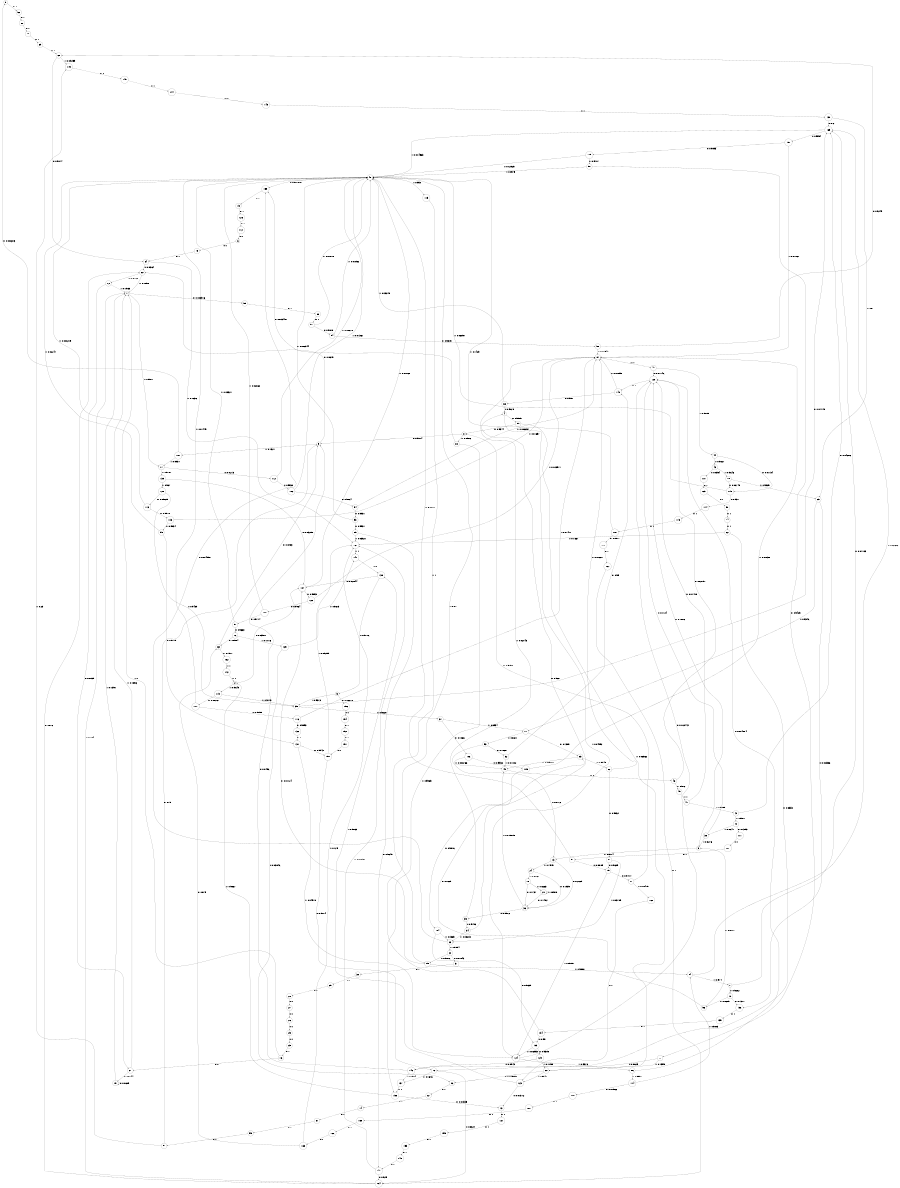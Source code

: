 digraph "ch2source_phase3_L15" {
size = "6,8.5";
ratio = "fill";
node [shape = circle];
node [fontsize = 24];
edge [fontsize = 24];
0 -> 92 [label = "0: 1        "];
1 -> 59 [label = "0: 0.008916  "];
1 -> 17 [label = "1: 0.9911   "];
2 -> 127 [label = "0: 0.03511  "];
2 -> 119 [label = "1: 0.9649   "];
3 -> 128 [label = "0: 0.1886   "];
3 -> 13 [label = "1: 0.8114   "];
4 -> 99 [label = "0: 0.9505   "];
4 -> 124 [label = "1: 0.04952  "];
5 -> 156 [label = "0: 0.06278  "];
5 -> 39 [label = "1: 0.9372   "];
6 -> 79 [label = "0: 1        "];
7 -> 165 [label = "0: 0.07183  "];
7 -> 10 [label = "1: 0.9282   "];
8 -> 9 [label = "0: 0.9014   "];
8 -> 88 [label = "1: 0.0986   "];
9 -> 22 [label = "0: 0.8679   "];
9 -> 107 [label = "1: 0.1321   "];
10 -> 136 [label = "0: 0.1311   "];
10 -> 56 [label = "1: 0.8689   "];
11 -> 83 [label = "0: 0.1389   "];
11 -> 53 [label = "1: 0.8611   "];
12 -> 21 [label = "0: 0.8035   "];
12 -> 1 [label = "1: 0.1965   "];
13 -> 36 [label = "0: 0.2025   "];
13 -> 24 [label = "1: 0.7975   "];
14 -> 61 [label = "0: 1        "];
15 -> 126 [label = "0: 1        "];
16 -> 21 [label = "0: 0        "];
16 -> 1 [label = "1: 1        "];
17 -> 112 [label = "0: 0.0213   "];
17 -> 139 [label = "1: 0.9787   "];
18 -> 36 [label = "0: 0.1737   "];
18 -> 20 [label = "1: 0.8263   "];
19 -> 19 [label = "0: 0.8609   "];
19 -> 1 [label = "1: 0.1391   "];
20 -> 36 [label = "0: 0.1482   "];
20 -> 20 [label = "1: 0.8518   "];
21 -> 19 [label = "0: 0.8144   "];
21 -> 1 [label = "1: 0.1856   "];
22 -> 12 [label = "0: 0.8102   "];
22 -> 1 [label = "1: 0.1898   "];
23 -> 16 [label = "0: 1        "];
24 -> 36 [label = "0: 0.1939   "];
24 -> 18 [label = "1: 0.8061   "];
25 -> 23 [label = "0: 1        "];
26 -> 25 [label = "0: 1        "];
27 -> 26 [label = "0: 1        "];
28 -> 27 [label = "0: 1        "];
29 -> 28 [label = "0: 1        "];
30 -> 29 [label = "0: 1        "];
31 -> 30 [label = "0: 1        "];
32 -> 31 [label = "0: 0.01843  "];
32 -> 85 [label = "1: 0.9816   "];
33 -> 159 [label = "0: 0.004598  "];
33 -> 32 [label = "1: 0.9954   "];
34 -> 4 [label = "0: 0.968    "];
34 -> 33 [label = "1: 0.03203  "];
35 -> 34 [label = "0: 0.9796   "];
35 -> 87 [label = "1: 0.02043  "];
36 -> 35 [label = "0: 0.9902   "];
36 -> 49 [label = "1: 0.009805  "];
37 -> 106 [label = "0: 0.1066   "];
37 -> 11 [label = "1: 0.8934   "];
38 -> 128 [label = "0: 0.1724   "];
38 -> 3 [label = "1: 0.8276   "];
39 -> 165 [label = "0: 0.07715  "];
39 -> 37 [label = "1: 0.9228   "];
40 -> 111 [label = "0: 0.1353   "];
40 -> 38 [label = "1: 0.8647   "];
41 -> 128 [label = "0: 0.01408  "];
41 -> 42 [label = "1: 0.9859   "];
42 -> 165 [label = "0: 0.04286  "];
42 -> 40 [label = "1: 0.9571   "];
43 -> 110 [label = "0: 0.0354   "];
43 -> 78 [label = "1: 0.9646   "];
44 -> 175 [label = "0: 0.01734  "];
44 -> 43 [label = "1: 0.9827   "];
45 -> 41 [label = "1: 1        "];
46 -> 128 [label = "0: 0.02797  "];
46 -> 45 [label = "1: 0.972    "];
47 -> 128 [label = "0: 0.01146  "];
47 -> 44 [label = "1: 0.9885   "];
48 -> 159 [label = "0: 0.007018  "];
48 -> 115 [label = "1: 0.993    "];
49 -> 46 [label = "1: 1        "];
50 -> 68 [label = "0: 0.9245   "];
50 -> 87 [label = "1: 0.07547  "];
51 -> 9 [label = "0: 0.75     "];
51 -> 149 [label = "1: 0.25     "];
52 -> 140 [label = "0: 0.99     "];
52 -> 49 [label = "1: 0.01002  "];
53 -> 52 [label = "0: 0.1828   "];
53 -> 13 [label = "1: 0.8172   "];
54 -> 50 [label = "0: 0.9815   "];
54 -> 48 [label = "1: 0.01852  "];
55 -> 51 [label = "0: 1        "];
56 -> 83 [label = "0: 0.1829   "];
56 -> 3 [label = "1: 0.8171   "];
57 -> 54 [label = "0: 0.9818   "];
57 -> 48 [label = "1: 0.01818  "];
58 -> 57 [label = "0: 1        "];
59 -> 58 [label = "0: 1        "];
60 -> 96 [label = "0: 0.005859  "];
60 -> 123 [label = "1: 0.9941   "];
61 -> 55 [label = "0: 1        "];
62 -> 146 [label = "0: 0.8333   "];
62 -> 161 [label = "1: 0.1667   "];
63 -> 9 [label = "0: 0.8483   "];
63 -> 162 [label = "1: 0.1517   "];
64 -> 22 [label = "0: 0.8364   "];
64 -> 161 [label = "1: 0.1636   "];
65 -> 136 [label = "0: 0.06536  "];
65 -> 11 [label = "1: 0.9346   "];
66 -> 4 [label = "0: 0.9678   "];
66 -> 48 [label = "1: 0.03215  "];
67 -> 14 [label = "0: 1        "];
68 -> 64 [label = "0: 0.9074   "];
68 -> 149 [label = "1: 0.09259  "];
69 -> 68 [label = "0: 1        "];
70 -> 69 [label = "0: 1        "];
71 -> 8 [label = "0: 0.9158   "];
71 -> 160 [label = "1: 0.08419  "];
72 -> 164 [label = "0: 0.8324   "];
72 -> 137 [label = "1: 0.1676   "];
73 -> 121 [label = "0: 1        "];
74 -> 62 [label = "0: 1        "];
75 -> 71 [label = "0: 0.9414   "];
75 -> 124 [label = "1: 0.05857  "];
76 -> 63 [label = "0: 0.8984   "];
76 -> 125 [label = "1: 0.1016   "];
77 -> 72 [label = "0: 0.8605   "];
77 -> 60 [label = "1: 0.1395   "];
78 -> 175 [label = "0: 0.06748  "];
78 -> 65 [label = "1: 0.9325   "];
79 -> 64 [label = "0: 1        "];
80 -> 70 [label = "0: 1        "];
81 -> 75 [label = "0: 0.9629   "];
81 -> 33 [label = "1: 0.03709  "];
82 -> 81 [label = "0: 0.9832   "];
82 -> 87 [label = "1: 0.01681  "];
83 -> 82 [label = "0: 0.9949   "];
83 -> 49 [label = "1: 0.005071  "];
84 -> 165 [label = "0: 0.02602  "];
84 -> 7 [label = "1: 0.974    "];
85 -> 127 [label = "0: 0.01124  "];
85 -> 84 [label = "1: 0.9888   "];
86 -> 128 [label = "0: 0.004884  "];
86 -> 114 [label = "1: 0.9951   "];
87 -> 47 [label = "1: 1        "];
88 -> 159 [label = "0: 0.003497  "];
88 -> 158 [label = "1: 0.9965   "];
89 -> 147 [label = "0: 0.9648   "];
89 -> 161 [label = "1: 0.03521  "];
90 -> 74 [label = "0: 1        "];
91 -> 75 [label = "0: 0.8889   "];
91 -> 48 [label = "1: 0.1111   "];
92 -> 80 [label = "0: 1        "];
93 -> 89 [label = "0: 0.9931   "];
93 -> 48 [label = "1: 0.006944  "];
94 -> 93 [label = "0: 0.9931   "];
94 -> 87 [label = "1: 0.006897  "];
95 -> 131 [label = "0: 0.9775   "];
95 -> 48 [label = "1: 0.02247  "];
96 -> 67 [label = "0: 1        "];
97 -> 76 [label = "0: 0.9668   "];
97 -> 48 [label = "1: 0.03321  "];
98 -> 77 [label = "0: 0.9425   "];
98 -> 48 [label = "1: 0.0575   "];
99 -> 8 [label = "0: 0.9344   "];
99 -> 60 [label = "1: 0.06562  "];
100 -> 168 [label = "0: 1        "];
101 -> 91 [label = "0: 1        "];
102 -> 94 [label = "0: 0.9864   "];
102 -> 48 [label = "1: 0.01361  "];
103 -> 95 [label = "0: 0.9834   "];
103 -> 87 [label = "1: 0.01657  "];
104 -> 133 [label = "0: 0.9635   "];
104 -> 33 [label = "1: 0.0365   "];
105 -> 104 [label = "0: 0.9816   "];
105 -> 87 [label = "1: 0.01838  "];
106 -> 105 [label = "0: 0.9932   "];
106 -> 49 [label = "1: 0.006766  "];
107 -> 0 [label = "0: 0.006313  "];
107 -> 17 [label = "1: 0.9937   "];
108 -> 97 [label = "0: 0.9714   "];
108 -> 48 [label = "1: 0.02862  "];
109 -> 98 [label = "0: 0.9707   "];
109 -> 48 [label = "1: 0.02925  "];
110 -> 169 [label = "0: 1        "];
111 -> 101 [label = "0: 1        "];
112 -> 102 [label = "0: 0.9932   "];
112 -> 48 [label = "1: 0.00678  "];
113 -> 103 [label = "0: 0.9918   "];
113 -> 48 [label = "1: 0.008219  "];
114 -> 170 [label = "0: 0.01966  "];
114 -> 84 [label = "1: 0.9803   "];
115 -> 85 [label = "1: 1        "];
116 -> 132 [label = "0: 0.9853   "];
116 -> 87 [label = "1: 0.01471  "];
117 -> 116 [label = "0: 0.9855   "];
117 -> 48 [label = "1: 0.01449  "];
118 -> 171 [label = "0: 0.8571   "];
118 -> 48 [label = "1: 0.1429   "];
119 -> 117 [label = "0: 0.08267  "];
119 -> 39 [label = "1: 0.9173   "];
120 -> 113 [label = "0: 0.05605  "];
120 -> 39 [label = "1: 0.9439   "];
121 -> 155 [label = "0: 1        "];
122 -> 108 [label = "0: 0.9964   "];
122 -> 87 [label = "1: 0.003571  "];
123 -> 73 [label = "0: 0.01372  "];
123 -> 138 [label = "1: 0.9863   "];
124 -> 128 [label = "0: 0.002442  "];
124 -> 86 [label = "1: 0.9976   "];
125 -> 96 [label = "0: 0.03846  "];
125 -> 141 [label = "1: 0.9615   "];
126 -> 172 [label = "0: 1        "];
127 -> 122 [label = "0: 0.9893   "];
127 -> 48 [label = "1: 0.01068  "];
128 -> 140 [label = "0: 1        "];
129 -> 146 [label = "0: 0.8942   "];
129 -> 60 [label = "1: 0.1058   "];
130 -> 165 [label = "0: 0.2      "];
130 -> 65 [label = "1: 0.8      "];
131 -> 150 [label = "0: 0.9542   "];
131 -> 124 [label = "1: 0.04578  "];
132 -> 131 [label = "0: 1        "];
133 -> 129 [label = "0: 0.9305   "];
133 -> 124 [label = "1: 0.06953  "];
134 -> 133 [label = "0: 0.99     "];
134 -> 48 [label = "1: 0.01     "];
135 -> 134 [label = "0: 1        "];
136 -> 135 [label = "0: 1        "];
137 -> 158 [label = "1: 1        "];
138 -> 127 [label = "0: 0.02844  "];
138 -> 5 [label = "1: 0.9716   "];
139 -> 127 [label = "0: 0.03298  "];
139 -> 120 [label = "1: 0.967    "];
140 -> 66 [label = "0: 0.981    "];
140 -> 87 [label = "1: 0.01895  "];
141 -> 138 [label = "1: 1        "];
142 -> 2 [label = "1: 1        "];
143 -> 130 [label = "1: 1        "];
144 -> 143 [label = "1: 1        "];
145 -> 144 [label = "1: 1        "];
146 -> 9 [label = "0: 0.8496   "];
146 -> 137 [label = "1: 0.1504   "];
147 -> 164 [label = "0: 0.929    "];
147 -> 161 [label = "1: 0.07097  "];
148 -> 147 [label = "0: 1        "];
149 -> 145 [label = "1: 1        "];
150 -> 72 [label = "0: 0.9074   "];
150 -> 161 [label = "1: 0.09259  "];
151 -> 150 [label = "0: 1        "];
152 -> 151 [label = "0: 1        "];
153 -> 148 [label = "0: 1        "];
154 -> 152 [label = "0: 1        "];
155 -> 153 [label = "0: 1        "];
156 -> 154 [label = "0: 1        "];
157 -> 109 [label = "0: 0.9893   "];
157 -> 87 [label = "1: 0.01067  "];
158 -> 73 [label = "0: 0.01335  "];
158 -> 2 [label = "1: 0.9867   "];
159 -> 15 [label = "0: 1        "];
160 -> 123 [label = "1: 1        "];
161 -> 141 [label = "1: 1        "];
162 -> 142 [label = "1: 1        "];
163 -> 63 [label = "0: 0.875    "];
163 -> 161 [label = "1: 0.125    "];
164 -> 22 [label = "0: 0.816    "];
164 -> 1 [label = "1: 0.184    "];
165 -> 157 [label = "0: 0.9954   "];
165 -> 48 [label = "1: 0.004563  "];
166 -> 163 [label = "0: 1        "];
167 -> 164 [label = "0: 1        "];
168 -> 166 [label = "0: 1        "];
169 -> 90 [label = "0: 1        "];
170 -> 100 [label = "0: 1        "];
171 -> 167 [label = "0: 1        "];
172 -> 6 [label = "0: 1        "];
173 -> 118 [label = "0: 1        "];
174 -> 173 [label = "0: 1        "];
175 -> 174 [label = "0: 0.931    "];
175 -> 48 [label = "1: 0.06897  "];
}